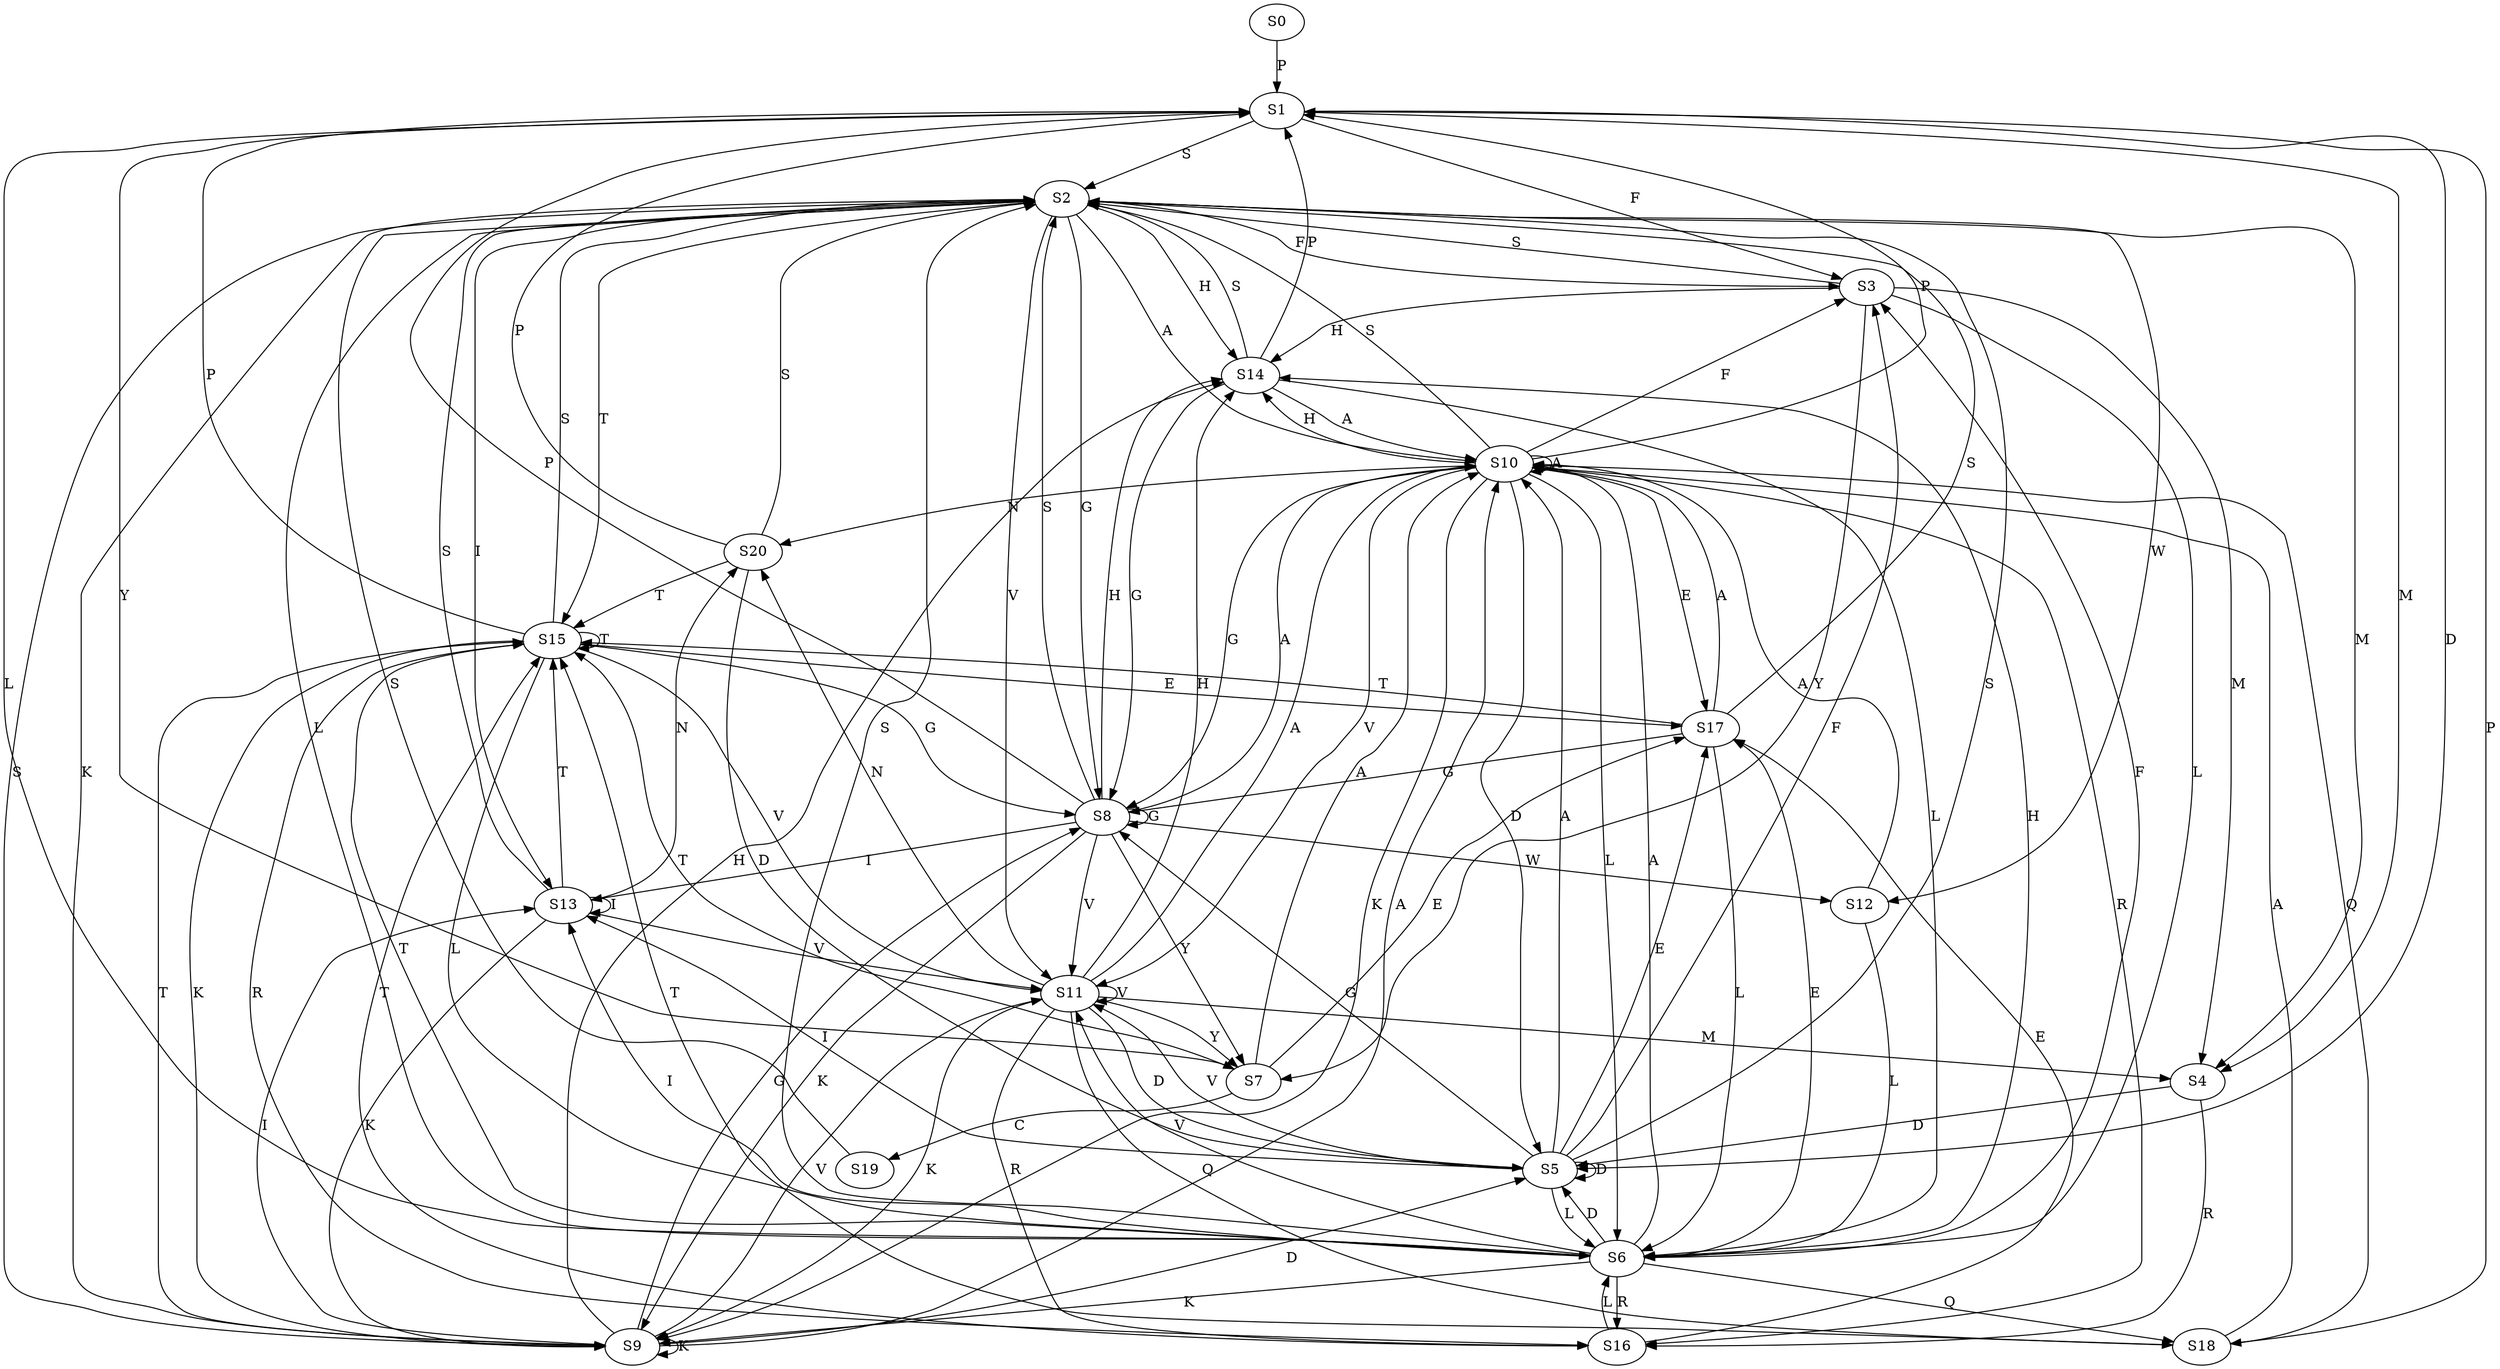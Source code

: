 strict digraph  {
	S0 -> S1 [ label = P ];
	S1 -> S2 [ label = S ];
	S1 -> S3 [ label = F ];
	S1 -> S4 [ label = M ];
	S1 -> S5 [ label = D ];
	S1 -> S6 [ label = L ];
	S1 -> S7 [ label = Y ];
	S2 -> S6 [ label = L ];
	S2 -> S8 [ label = G ];
	S2 -> S9 [ label = K ];
	S2 -> S10 [ label = A ];
	S2 -> S11 [ label = V ];
	S2 -> S4 [ label = M ];
	S2 -> S12 [ label = W ];
	S2 -> S13 [ label = I ];
	S2 -> S3 [ label = F ];
	S2 -> S14 [ label = H ];
	S2 -> S15 [ label = T ];
	S3 -> S4 [ label = M ];
	S3 -> S2 [ label = S ];
	S3 -> S7 [ label = Y ];
	S3 -> S14 [ label = H ];
	S3 -> S6 [ label = L ];
	S4 -> S16 [ label = R ];
	S4 -> S5 [ label = D ];
	S5 -> S10 [ label = A ];
	S5 -> S3 [ label = F ];
	S5 -> S11 [ label = V ];
	S5 -> S5 [ label = D ];
	S5 -> S2 [ label = S ];
	S5 -> S17 [ label = E ];
	S5 -> S6 [ label = L ];
	S5 -> S8 [ label = G ];
	S5 -> S13 [ label = I ];
	S6 -> S11 [ label = V ];
	S6 -> S10 [ label = A ];
	S6 -> S3 [ label = F ];
	S6 -> S5 [ label = D ];
	S6 -> S9 [ label = K ];
	S6 -> S14 [ label = H ];
	S6 -> S2 [ label = S ];
	S6 -> S13 [ label = I ];
	S6 -> S15 [ label = T ];
	S6 -> S16 [ label = R ];
	S6 -> S18 [ label = Q ];
	S6 -> S17 [ label = E ];
	S7 -> S17 [ label = E ];
	S7 -> S15 [ label = T ];
	S7 -> S19 [ label = C ];
	S7 -> S10 [ label = A ];
	S8 -> S12 [ label = W ];
	S8 -> S11 [ label = V ];
	S8 -> S10 [ label = A ];
	S8 -> S7 [ label = Y ];
	S8 -> S14 [ label = H ];
	S8 -> S9 [ label = K ];
	S8 -> S2 [ label = S ];
	S8 -> S13 [ label = I ];
	S8 -> S8 [ label = G ];
	S8 -> S1 [ label = P ];
	S9 -> S5 [ label = D ];
	S9 -> S11 [ label = V ];
	S9 -> S8 [ label = G ];
	S9 -> S15 [ label = T ];
	S9 -> S9 [ label = K ];
	S9 -> S14 [ label = H ];
	S9 -> S13 [ label = I ];
	S9 -> S2 [ label = S ];
	S9 -> S10 [ label = A ];
	S10 -> S1 [ label = P ];
	S10 -> S9 [ label = K ];
	S10 -> S10 [ label = A ];
	S10 -> S8 [ label = G ];
	S10 -> S14 [ label = H ];
	S10 -> S17 [ label = E ];
	S10 -> S2 [ label = S ];
	S10 -> S11 [ label = V ];
	S10 -> S5 [ label = D ];
	S10 -> S20 [ label = N ];
	S10 -> S3 [ label = F ];
	S10 -> S6 [ label = L ];
	S10 -> S18 [ label = Q ];
	S10 -> S16 [ label = R ];
	S11 -> S4 [ label = M ];
	S11 -> S20 [ label = N ];
	S11 -> S9 [ label = K ];
	S11 -> S18 [ label = Q ];
	S11 -> S10 [ label = A ];
	S11 -> S14 [ label = H ];
	S11 -> S16 [ label = R ];
	S11 -> S5 [ label = D ];
	S11 -> S11 [ label = V ];
	S11 -> S7 [ label = Y ];
	S12 -> S10 [ label = A ];
	S12 -> S6 [ label = L ];
	S13 -> S20 [ label = N ];
	S13 -> S9 [ label = K ];
	S13 -> S15 [ label = T ];
	S13 -> S13 [ label = I ];
	S13 -> S11 [ label = V ];
	S13 -> S2 [ label = S ];
	S14 -> S10 [ label = A ];
	S14 -> S1 [ label = P ];
	S14 -> S2 [ label = S ];
	S14 -> S8 [ label = G ];
	S14 -> S6 [ label = L ];
	S15 -> S9 [ label = K ];
	S15 -> S1 [ label = P ];
	S15 -> S15 [ label = T ];
	S15 -> S6 [ label = L ];
	S15 -> S16 [ label = R ];
	S15 -> S2 [ label = S ];
	S15 -> S8 [ label = G ];
	S15 -> S17 [ label = E ];
	S15 -> S11 [ label = V ];
	S16 -> S17 [ label = E ];
	S16 -> S6 [ label = L ];
	S16 -> S15 [ label = T ];
	S17 -> S8 [ label = G ];
	S17 -> S10 [ label = A ];
	S17 -> S6 [ label = L ];
	S17 -> S15 [ label = T ];
	S17 -> S2 [ label = S ];
	S18 -> S10 [ label = A ];
	S18 -> S15 [ label = T ];
	S18 -> S1 [ label = P ];
	S19 -> S2 [ label = S ];
	S20 -> S15 [ label = T ];
	S20 -> S1 [ label = P ];
	S20 -> S2 [ label = S ];
	S20 -> S5 [ label = D ];
}

